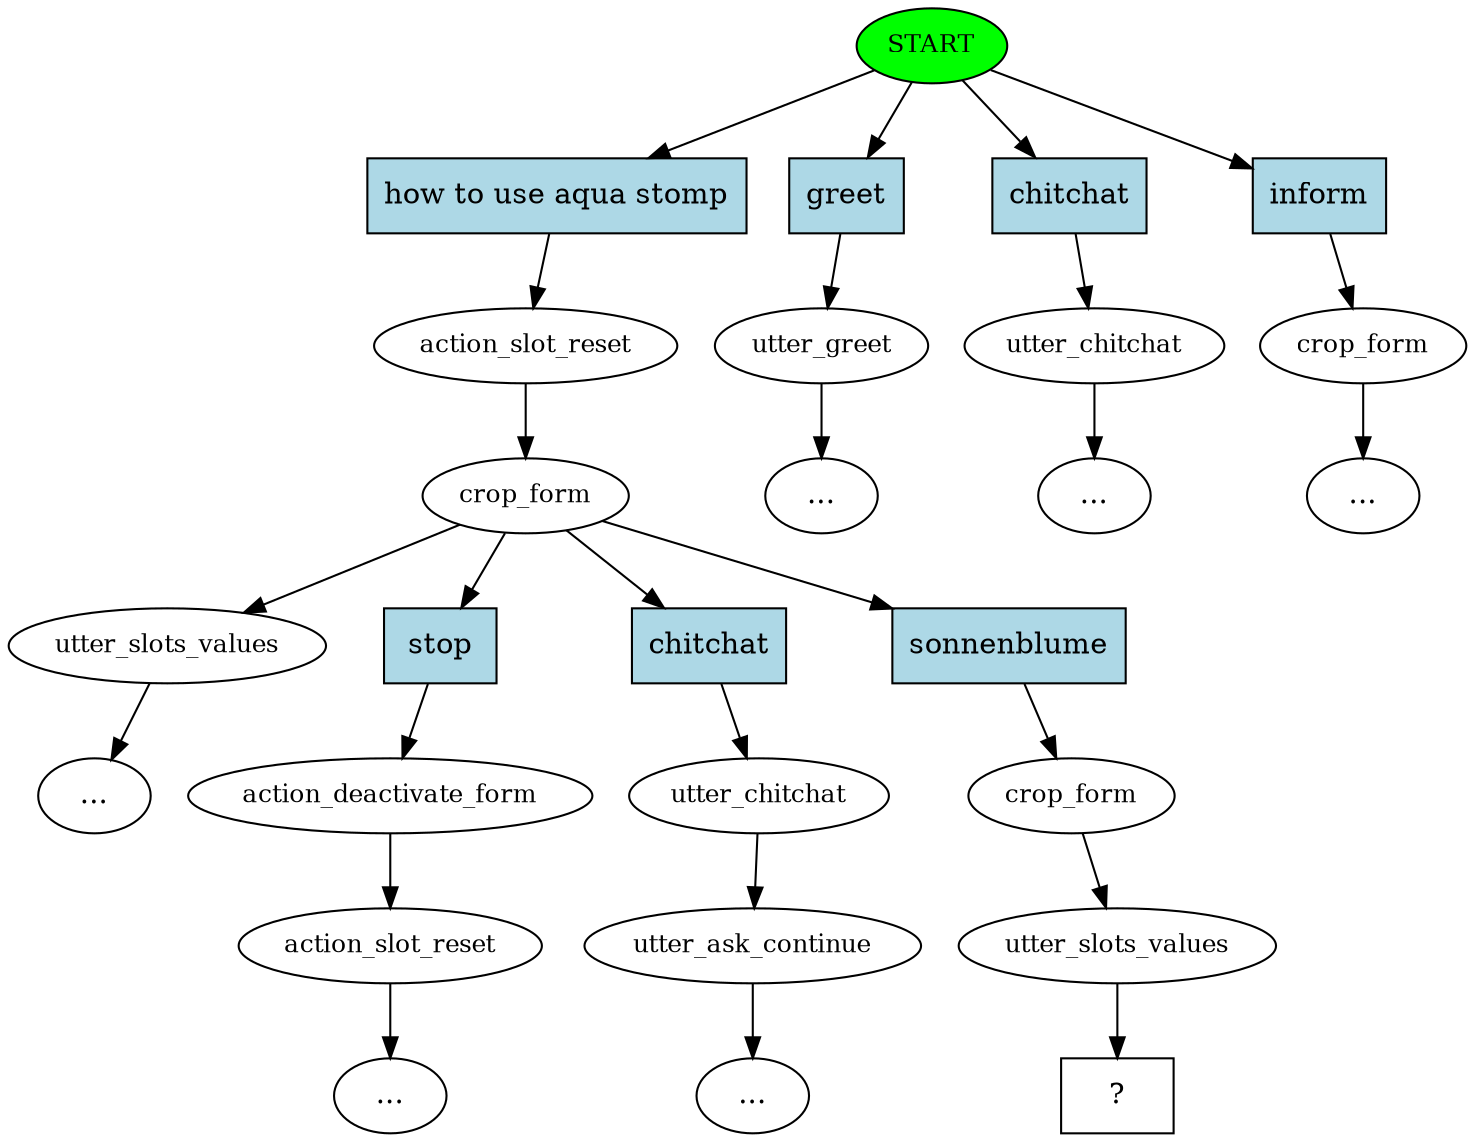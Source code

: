digraph  {
0 [class="start active", fillcolor=green, fontsize=12, label=START, style=filled];
1 [class=active, fontsize=12, label=action_slot_reset];
2 [class=active, fontsize=12, label=crop_form];
3 [class="", fontsize=12, label=action_deactivate_form];
4 [class="", fontsize=12, label=action_slot_reset];
"-3" [class=ellipsis, label="..."];
5 [class="", fontsize=12, label=utter_greet];
"-4" [class=ellipsis, label="..."];
6 [class="", fontsize=12, label=utter_chitchat];
"-5" [class=ellipsis, label="..."];
9 [class="", fontsize=12, label=utter_slots_values];
10 [class="", fontsize=12, label=crop_form];
"-9" [class=ellipsis, label="..."];
20 [class="", fontsize=12, label=utter_chitchat];
21 [class="", fontsize=12, label=utter_ask_continue];
"-11" [class=ellipsis, label="..."];
"-12" [class=ellipsis, label="..."];
25 [class=active, fontsize=12, label=crop_form];
26 [class=active, fontsize=12, label=utter_slots_values];
27 [class="intent dashed active", label="  ?  ", shape=rect];
28 [class="intent active", fillcolor=lightblue, label="how to use aqua stomp", shape=rect, style=filled];
29 [class=intent, fillcolor=lightblue, label=greet, shape=rect, style=filled];
30 [class=intent, fillcolor=lightblue, label=chitchat, shape=rect, style=filled];
31 [class=intent, fillcolor=lightblue, label=inform, shape=rect, style=filled];
32 [class=intent, fillcolor=lightblue, label=stop, shape=rect, style=filled];
33 [class=intent, fillcolor=lightblue, label=chitchat, shape=rect, style=filled];
34 [class="intent active", fillcolor=lightblue, label=sonnenblume, shape=rect, style=filled];
0 -> 28  [class=active, key=0];
0 -> 29  [class="", key=0];
0 -> 30  [class="", key=0];
0 -> 31  [class="", key=0];
1 -> 2  [class=active, key=NONE, label=""];
2 -> 9  [class="", key=NONE, label=""];
2 -> 32  [class="", key=0];
2 -> 33  [class="", key=0];
2 -> 34  [class=active, key=0];
3 -> 4  [class="", key=NONE, label=""];
4 -> "-3"  [class="", key=NONE, label=""];
5 -> "-4"  [class="", key=NONE, label=""];
6 -> "-5"  [class="", key=NONE, label=""];
9 -> "-9"  [class="", key=NONE, label=""];
10 -> "-12"  [class="", key=NONE, label=""];
20 -> 21  [class="", key=NONE, label=""];
21 -> "-11"  [class="", key=NONE, label=""];
25 -> 26  [class=active, key=NONE, label=""];
26 -> 27  [class=active, key=NONE, label=""];
28 -> 1  [class=active, key=0];
29 -> 5  [class="", key=0];
30 -> 6  [class="", key=0];
31 -> 10  [class="", key=0];
32 -> 3  [class="", key=0];
33 -> 20  [class="", key=0];
34 -> 25  [class=active, key=0];
}
